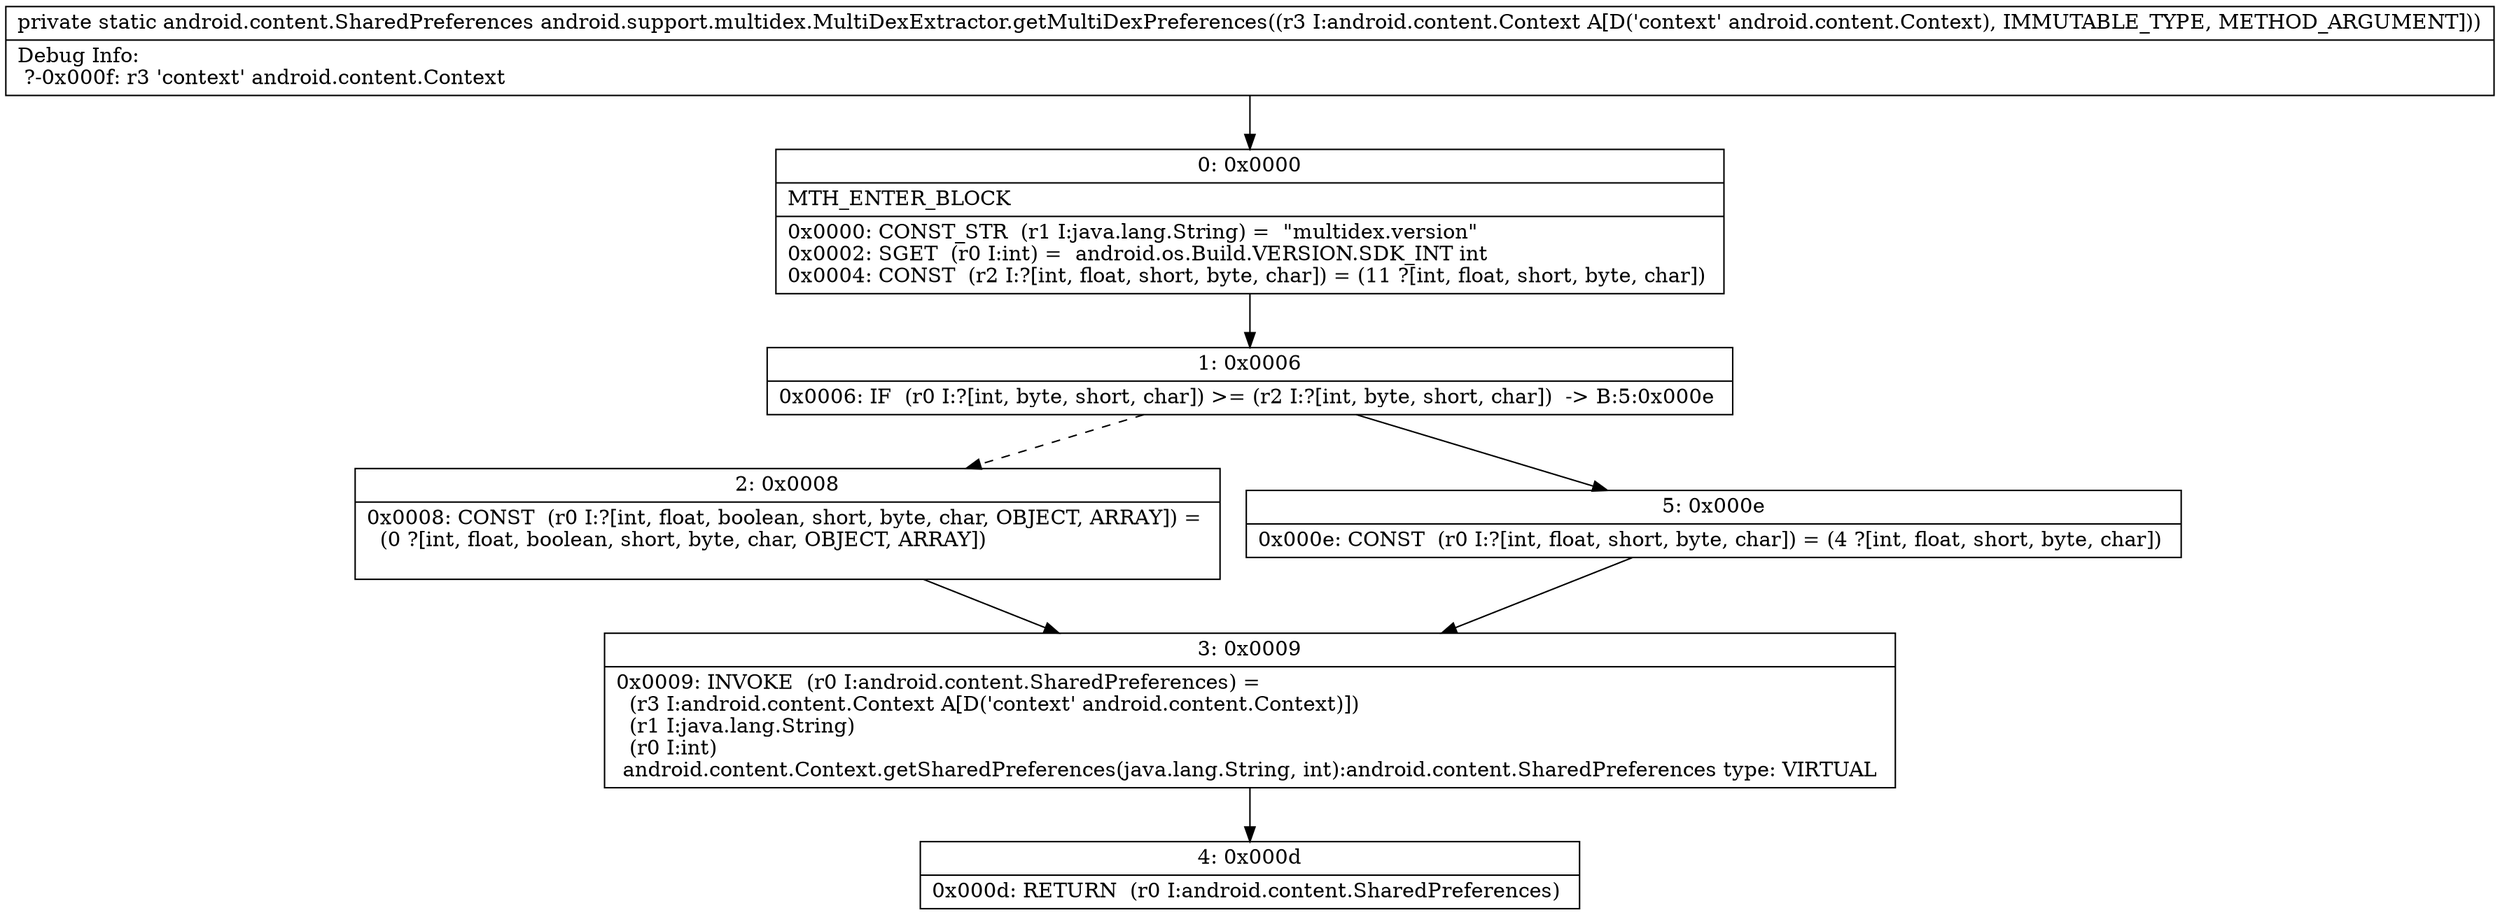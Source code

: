 digraph "CFG forandroid.support.multidex.MultiDexExtractor.getMultiDexPreferences(Landroid\/content\/Context;)Landroid\/content\/SharedPreferences;" {
Node_0 [shape=record,label="{0\:\ 0x0000|MTH_ENTER_BLOCK\l|0x0000: CONST_STR  (r1 I:java.lang.String) =  \"multidex.version\" \l0x0002: SGET  (r0 I:int) =  android.os.Build.VERSION.SDK_INT int \l0x0004: CONST  (r2 I:?[int, float, short, byte, char]) = (11 ?[int, float, short, byte, char]) \l}"];
Node_1 [shape=record,label="{1\:\ 0x0006|0x0006: IF  (r0 I:?[int, byte, short, char]) \>= (r2 I:?[int, byte, short, char])  \-\> B:5:0x000e \l}"];
Node_2 [shape=record,label="{2\:\ 0x0008|0x0008: CONST  (r0 I:?[int, float, boolean, short, byte, char, OBJECT, ARRAY]) = \l  (0 ?[int, float, boolean, short, byte, char, OBJECT, ARRAY])\l \l}"];
Node_3 [shape=record,label="{3\:\ 0x0009|0x0009: INVOKE  (r0 I:android.content.SharedPreferences) = \l  (r3 I:android.content.Context A[D('context' android.content.Context)])\l  (r1 I:java.lang.String)\l  (r0 I:int)\l android.content.Context.getSharedPreferences(java.lang.String, int):android.content.SharedPreferences type: VIRTUAL \l}"];
Node_4 [shape=record,label="{4\:\ 0x000d|0x000d: RETURN  (r0 I:android.content.SharedPreferences) \l}"];
Node_5 [shape=record,label="{5\:\ 0x000e|0x000e: CONST  (r0 I:?[int, float, short, byte, char]) = (4 ?[int, float, short, byte, char]) \l}"];
MethodNode[shape=record,label="{private static android.content.SharedPreferences android.support.multidex.MultiDexExtractor.getMultiDexPreferences((r3 I:android.content.Context A[D('context' android.content.Context), IMMUTABLE_TYPE, METHOD_ARGUMENT]))  | Debug Info:\l  ?\-0x000f: r3 'context' android.content.Context\l}"];
MethodNode -> Node_0;
Node_0 -> Node_1;
Node_1 -> Node_2[style=dashed];
Node_1 -> Node_5;
Node_2 -> Node_3;
Node_3 -> Node_4;
Node_5 -> Node_3;
}

